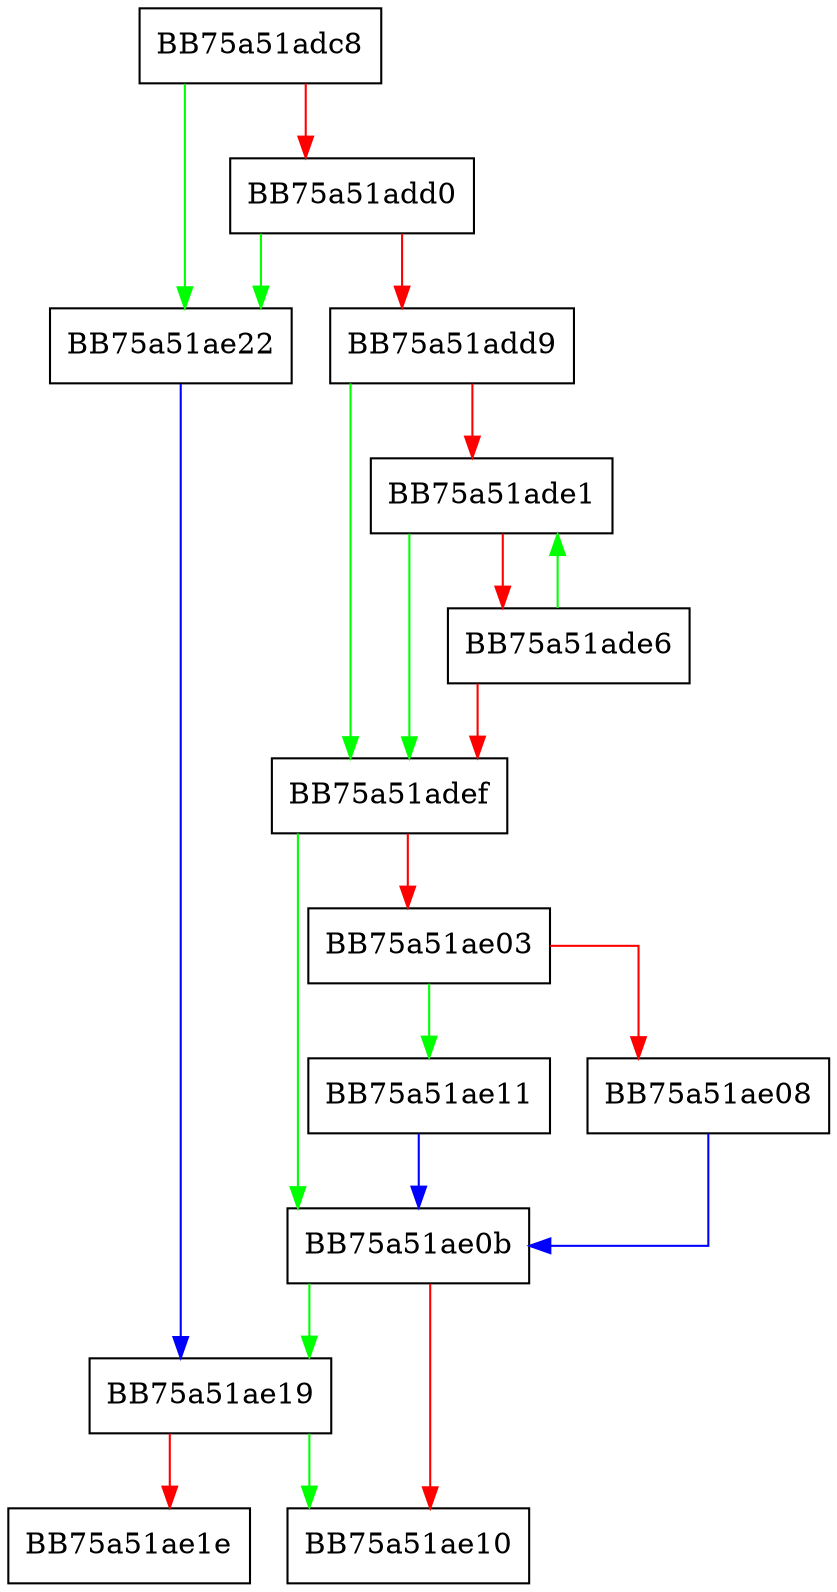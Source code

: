 digraph StringCchLengthA {
  node [shape="box"];
  graph [splines=ortho];
  BB75a51adc8 -> BB75a51ae22 [color="green"];
  BB75a51adc8 -> BB75a51add0 [color="red"];
  BB75a51add0 -> BB75a51ae22 [color="green"];
  BB75a51add0 -> BB75a51add9 [color="red"];
  BB75a51add9 -> BB75a51adef [color="green"];
  BB75a51add9 -> BB75a51ade1 [color="red"];
  BB75a51ade1 -> BB75a51adef [color="green"];
  BB75a51ade1 -> BB75a51ade6 [color="red"];
  BB75a51ade6 -> BB75a51ade1 [color="green"];
  BB75a51ade6 -> BB75a51adef [color="red"];
  BB75a51adef -> BB75a51ae0b [color="green"];
  BB75a51adef -> BB75a51ae03 [color="red"];
  BB75a51ae03 -> BB75a51ae11 [color="green"];
  BB75a51ae03 -> BB75a51ae08 [color="red"];
  BB75a51ae08 -> BB75a51ae0b [color="blue"];
  BB75a51ae0b -> BB75a51ae19 [color="green"];
  BB75a51ae0b -> BB75a51ae10 [color="red"];
  BB75a51ae11 -> BB75a51ae0b [color="blue"];
  BB75a51ae19 -> BB75a51ae10 [color="green"];
  BB75a51ae19 -> BB75a51ae1e [color="red"];
  BB75a51ae22 -> BB75a51ae19 [color="blue"];
}
